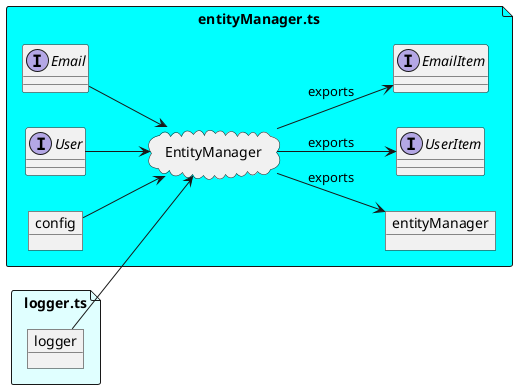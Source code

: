 @startuml entityManager

allowmixing

left to right direction

file "logger.ts" as loggerTs #LightCyan {
    object logger
}

file "entityManager.ts" as entityManagerTs #Cyan {
    interface Email
    interface User
    object config
    cloud EntityManager

    Email --> EntityManager
    User --> EntityManager
    config --> EntityManager
    logger --> EntityManager

    interface EmailItem
    interface UserItem
    object entityManager

    EntityManager --> EmailItem: exports
    EntityManager --> UserItem: exports
    EntityManager --> entityManager: exports

    UserItem -[hidden] EmailItem
    entityManager -[hidden] UserItem
}

@enduml